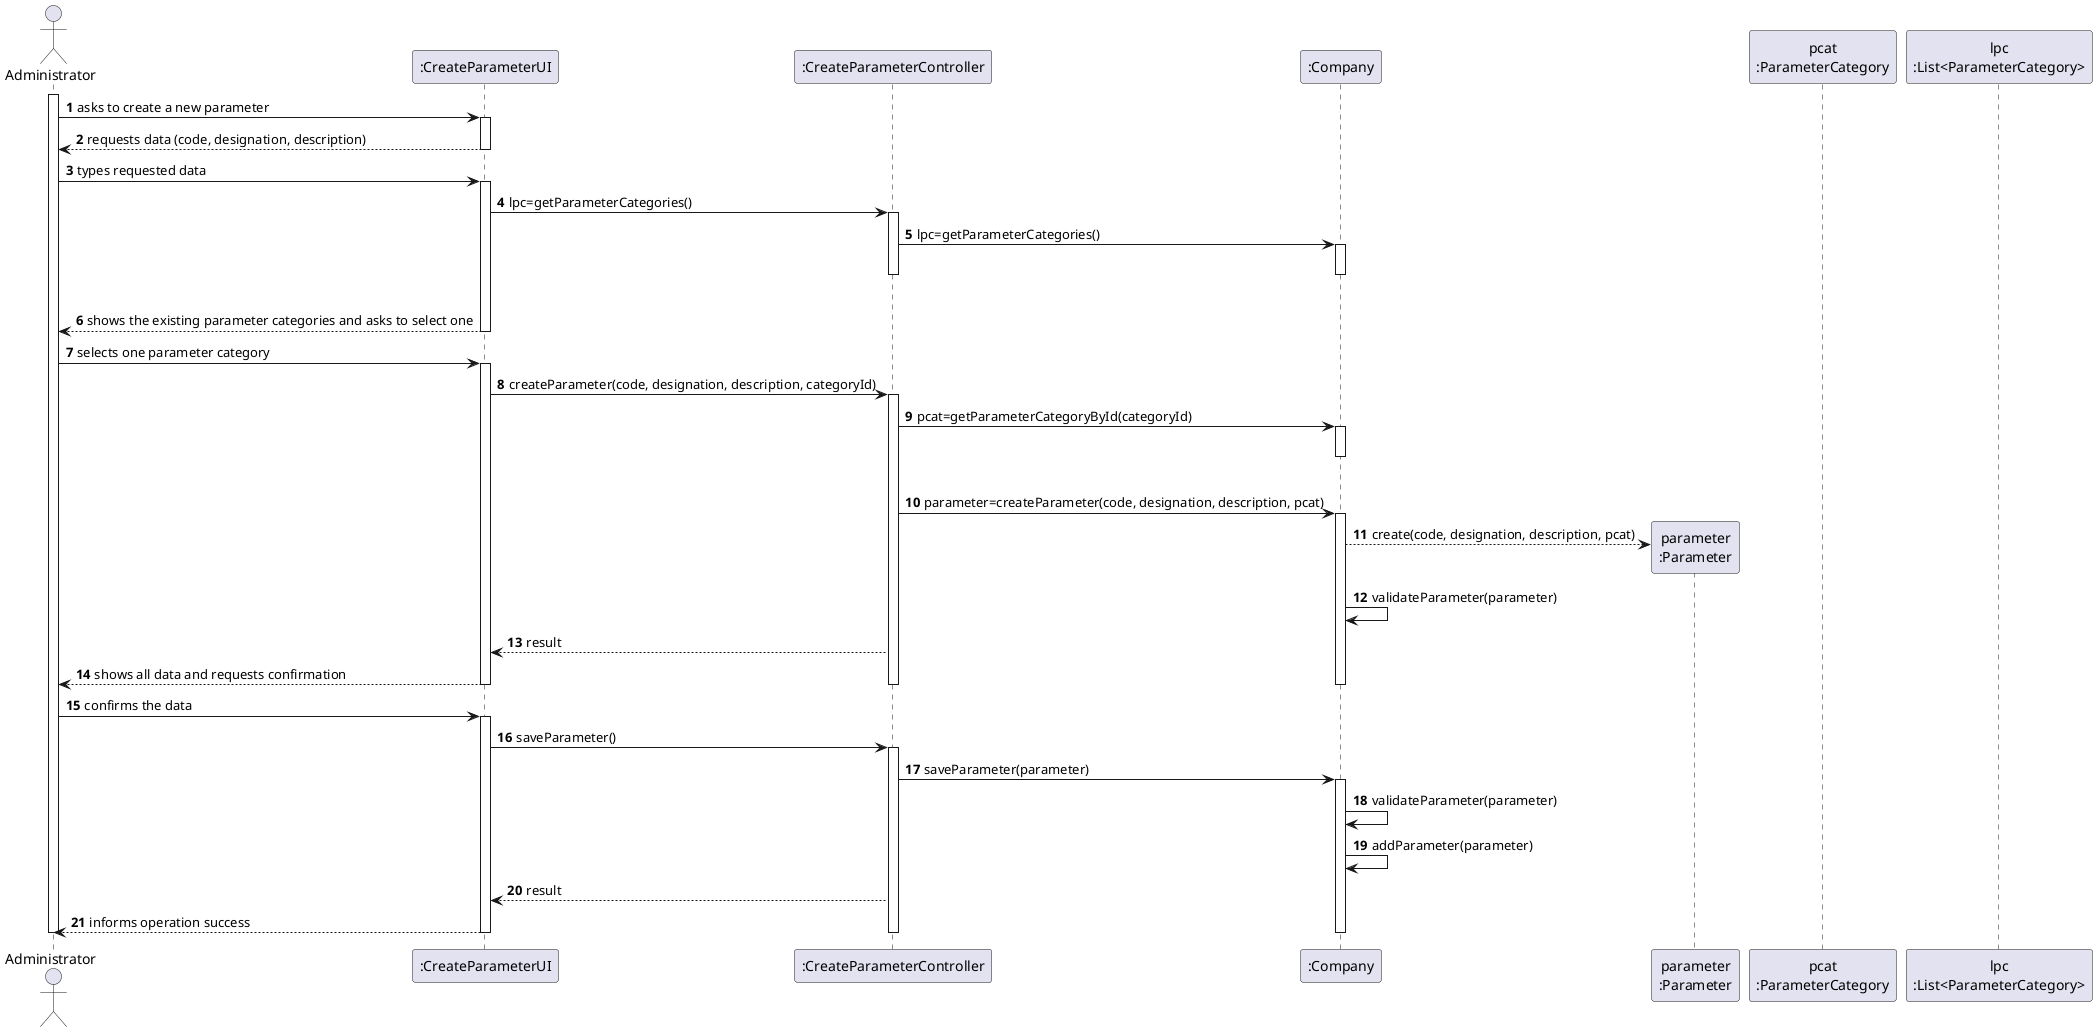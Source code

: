 @startuml
'https://plantuml.com/sequence-diagram

autonumber
'hide footbox
actor "Administrator" as ADM

participant ":CreateParameterUI" as CPUI
participant ":CreateParameterController" as CPC
participant ":Company" as COMP
participant "parameter\n:Parameter" as PARAM
participant "pcat\n:ParameterCategory" as CAT
participant "lpc\n:List<ParameterCategory>" as LIST_CAT

activate ADM
ADM -> CPUI : asks to create a new parameter
activate CPUI
CPUI --> ADM : requests data (code, designation, description)
deactivate CPUI

ADM -> CPUI : types requested data
activate CPUI

CPUI -> CPC : lpc=getParameterCategories()
activate CPC

CPC -> COMP : lpc=getParameterCategories()
activate COMP
|||
deactivate COMP
deactivate CPC

CPUI --> ADM : shows the existing parameter categories and asks to select one
deactivate COMP
deactivate CPUI

ADM -> CPUI : selects one parameter category
activate CPUI

CPUI -> CPC : createParameter(code, designation, description, categoryId)
activate CPC

CPC -> COMP : pcat=getParameterCategoryById(categoryId)
activate COMP
|||
deactivate COMP

CPC -> COMP: parameter=createParameter(code, designation, description, pcat)
activate COMP

COMP --> PARAM**: create(code, designation, description, pcat)
COMP -> COMP: validateParameter(parameter)

CPC --> CPUI: result

CPUI --> ADM: shows all data and requests confirmation
deactivate COMP
deactivate CPC
deactivate CPUI

ADM -> CPUI : confirms the data
activate CPUI
CPUI -> CPC : saveParameter()
activate CPC

CPC -> COMP : saveParameter(parameter)
activate COMP

COMP -> COMP: validateParameter(parameter)
COMP -> COMP: addParameter(parameter)

CPC --> CPUI: result

CPUI --> ADM : informs operation success
deactivate COMP
deactivate CPC
deactivate CPUI

deactivate ADM

@enduml